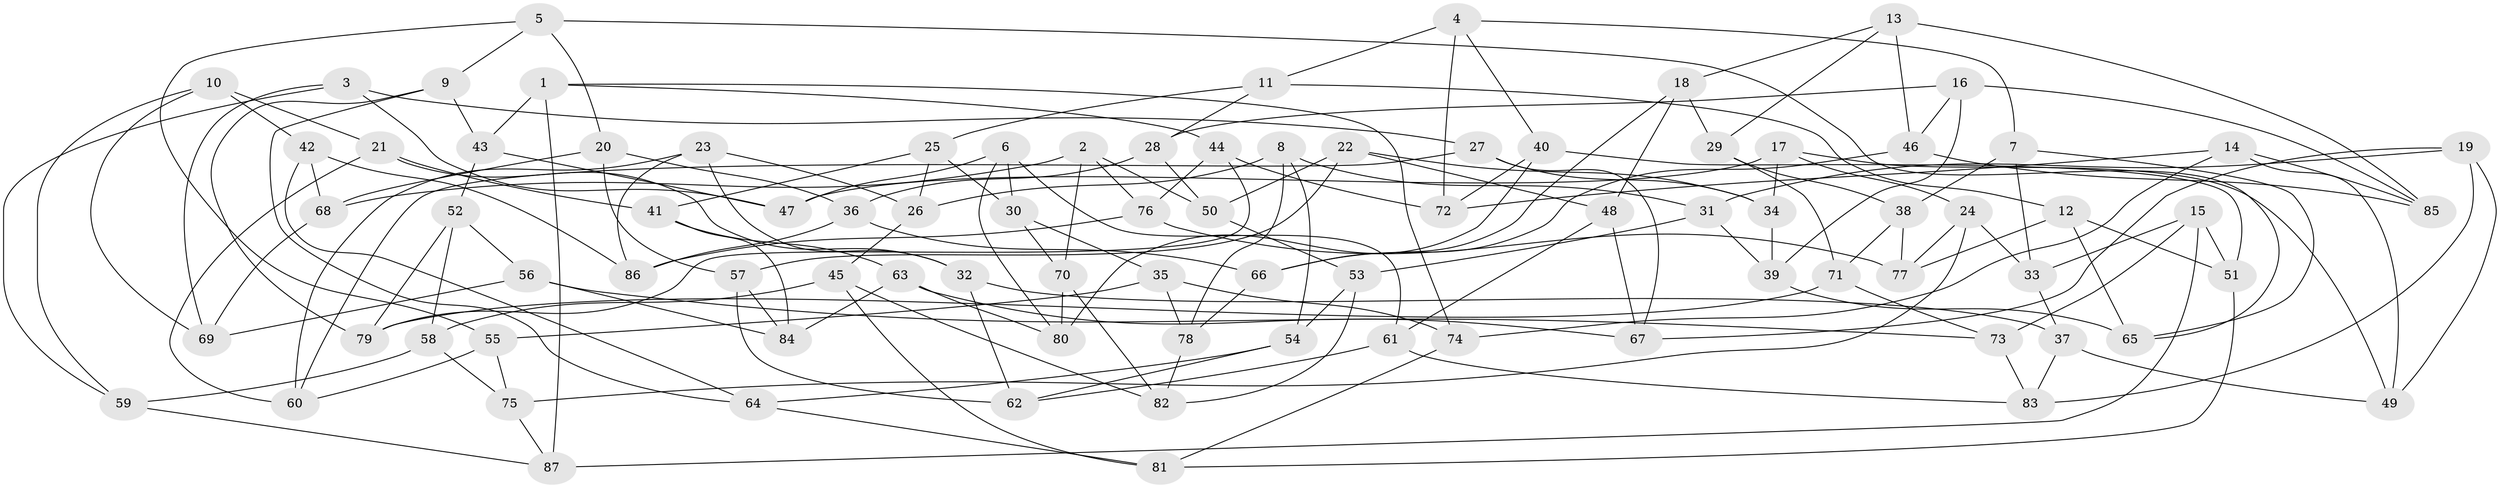 // coarse degree distribution, {2: 0.038461538461538464, 3: 0.09615384615384616, 4: 0.5961538461538461, 7: 0.038461538461538464, 5: 0.15384615384615385, 11: 0.019230769230769232, 6: 0.019230769230769232, 8: 0.019230769230769232, 12: 0.019230769230769232}
// Generated by graph-tools (version 1.1) at 2025/02/03/04/25 22:02:20]
// undirected, 87 vertices, 174 edges
graph export_dot {
graph [start="1"]
  node [color=gray90,style=filled];
  1;
  2;
  3;
  4;
  5;
  6;
  7;
  8;
  9;
  10;
  11;
  12;
  13;
  14;
  15;
  16;
  17;
  18;
  19;
  20;
  21;
  22;
  23;
  24;
  25;
  26;
  27;
  28;
  29;
  30;
  31;
  32;
  33;
  34;
  35;
  36;
  37;
  38;
  39;
  40;
  41;
  42;
  43;
  44;
  45;
  46;
  47;
  48;
  49;
  50;
  51;
  52;
  53;
  54;
  55;
  56;
  57;
  58;
  59;
  60;
  61;
  62;
  63;
  64;
  65;
  66;
  67;
  68;
  69;
  70;
  71;
  72;
  73;
  74;
  75;
  76;
  77;
  78;
  79;
  80;
  81;
  82;
  83;
  84;
  85;
  86;
  87;
  1 -- 87;
  1 -- 44;
  1 -- 43;
  1 -- 74;
  2 -- 76;
  2 -- 68;
  2 -- 50;
  2 -- 70;
  3 -- 59;
  3 -- 27;
  3 -- 69;
  3 -- 47;
  4 -- 7;
  4 -- 40;
  4 -- 11;
  4 -- 72;
  5 -- 9;
  5 -- 65;
  5 -- 20;
  5 -- 55;
  6 -- 61;
  6 -- 47;
  6 -- 80;
  6 -- 30;
  7 -- 33;
  7 -- 65;
  7 -- 38;
  8 -- 26;
  8 -- 78;
  8 -- 54;
  8 -- 31;
  9 -- 43;
  9 -- 79;
  9 -- 64;
  10 -- 21;
  10 -- 42;
  10 -- 69;
  10 -- 59;
  11 -- 25;
  11 -- 28;
  11 -- 12;
  12 -- 65;
  12 -- 77;
  12 -- 51;
  13 -- 85;
  13 -- 29;
  13 -- 18;
  13 -- 46;
  14 -- 49;
  14 -- 74;
  14 -- 72;
  14 -- 85;
  15 -- 51;
  15 -- 33;
  15 -- 73;
  15 -- 87;
  16 -- 46;
  16 -- 28;
  16 -- 39;
  16 -- 85;
  17 -- 47;
  17 -- 49;
  17 -- 24;
  17 -- 34;
  18 -- 66;
  18 -- 48;
  18 -- 29;
  19 -- 49;
  19 -- 31;
  19 -- 83;
  19 -- 67;
  20 -- 57;
  20 -- 68;
  20 -- 36;
  21 -- 60;
  21 -- 41;
  21 -- 32;
  22 -- 50;
  22 -- 34;
  22 -- 48;
  22 -- 57;
  23 -- 86;
  23 -- 32;
  23 -- 60;
  23 -- 26;
  24 -- 33;
  24 -- 75;
  24 -- 77;
  25 -- 30;
  25 -- 26;
  25 -- 41;
  26 -- 45;
  27 -- 60;
  27 -- 67;
  27 -- 34;
  28 -- 50;
  28 -- 36;
  29 -- 38;
  29 -- 71;
  30 -- 35;
  30 -- 70;
  31 -- 53;
  31 -- 39;
  32 -- 62;
  32 -- 37;
  33 -- 37;
  34 -- 39;
  35 -- 55;
  35 -- 78;
  35 -- 74;
  36 -- 86;
  36 -- 66;
  37 -- 49;
  37 -- 83;
  38 -- 71;
  38 -- 77;
  39 -- 65;
  40 -- 51;
  40 -- 72;
  40 -- 80;
  41 -- 84;
  41 -- 63;
  42 -- 64;
  42 -- 86;
  42 -- 68;
  43 -- 47;
  43 -- 52;
  44 -- 76;
  44 -- 72;
  44 -- 79;
  45 -- 82;
  45 -- 58;
  45 -- 81;
  46 -- 66;
  46 -- 85;
  48 -- 61;
  48 -- 67;
  50 -- 53;
  51 -- 81;
  52 -- 79;
  52 -- 56;
  52 -- 58;
  53 -- 82;
  53 -- 54;
  54 -- 64;
  54 -- 62;
  55 -- 75;
  55 -- 60;
  56 -- 73;
  56 -- 69;
  56 -- 84;
  57 -- 84;
  57 -- 62;
  58 -- 75;
  58 -- 59;
  59 -- 87;
  61 -- 83;
  61 -- 62;
  63 -- 84;
  63 -- 67;
  63 -- 80;
  64 -- 81;
  66 -- 78;
  68 -- 69;
  70 -- 82;
  70 -- 80;
  71 -- 73;
  71 -- 79;
  73 -- 83;
  74 -- 81;
  75 -- 87;
  76 -- 86;
  76 -- 77;
  78 -- 82;
}
